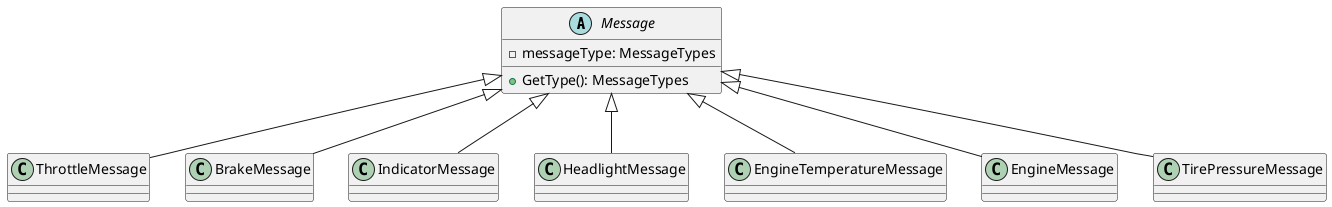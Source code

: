@startuml Message

abstract class Message{
- messageType: MessageTypes
+ GetType(): MessageTypes
}

class ThrottleMessage{
}

class BrakeMessage{
}

class IndicatorMessage{
}

class HeadlightMessage{
}

class EngineTemperatureMessage{
}

class EngineMessage{
}

class TirePressureMessage{
}

ThrottleMessage -u-|> Message
BrakeMessage -u-|> Message
IndicatorMessage -u-|> Message
HeadlightMessage -u-|> Message
EngineTemperatureMessage -u-|> Message
EngineMessage -u-|> Message
TirePressureMessage -u-|> Message

@enduml
